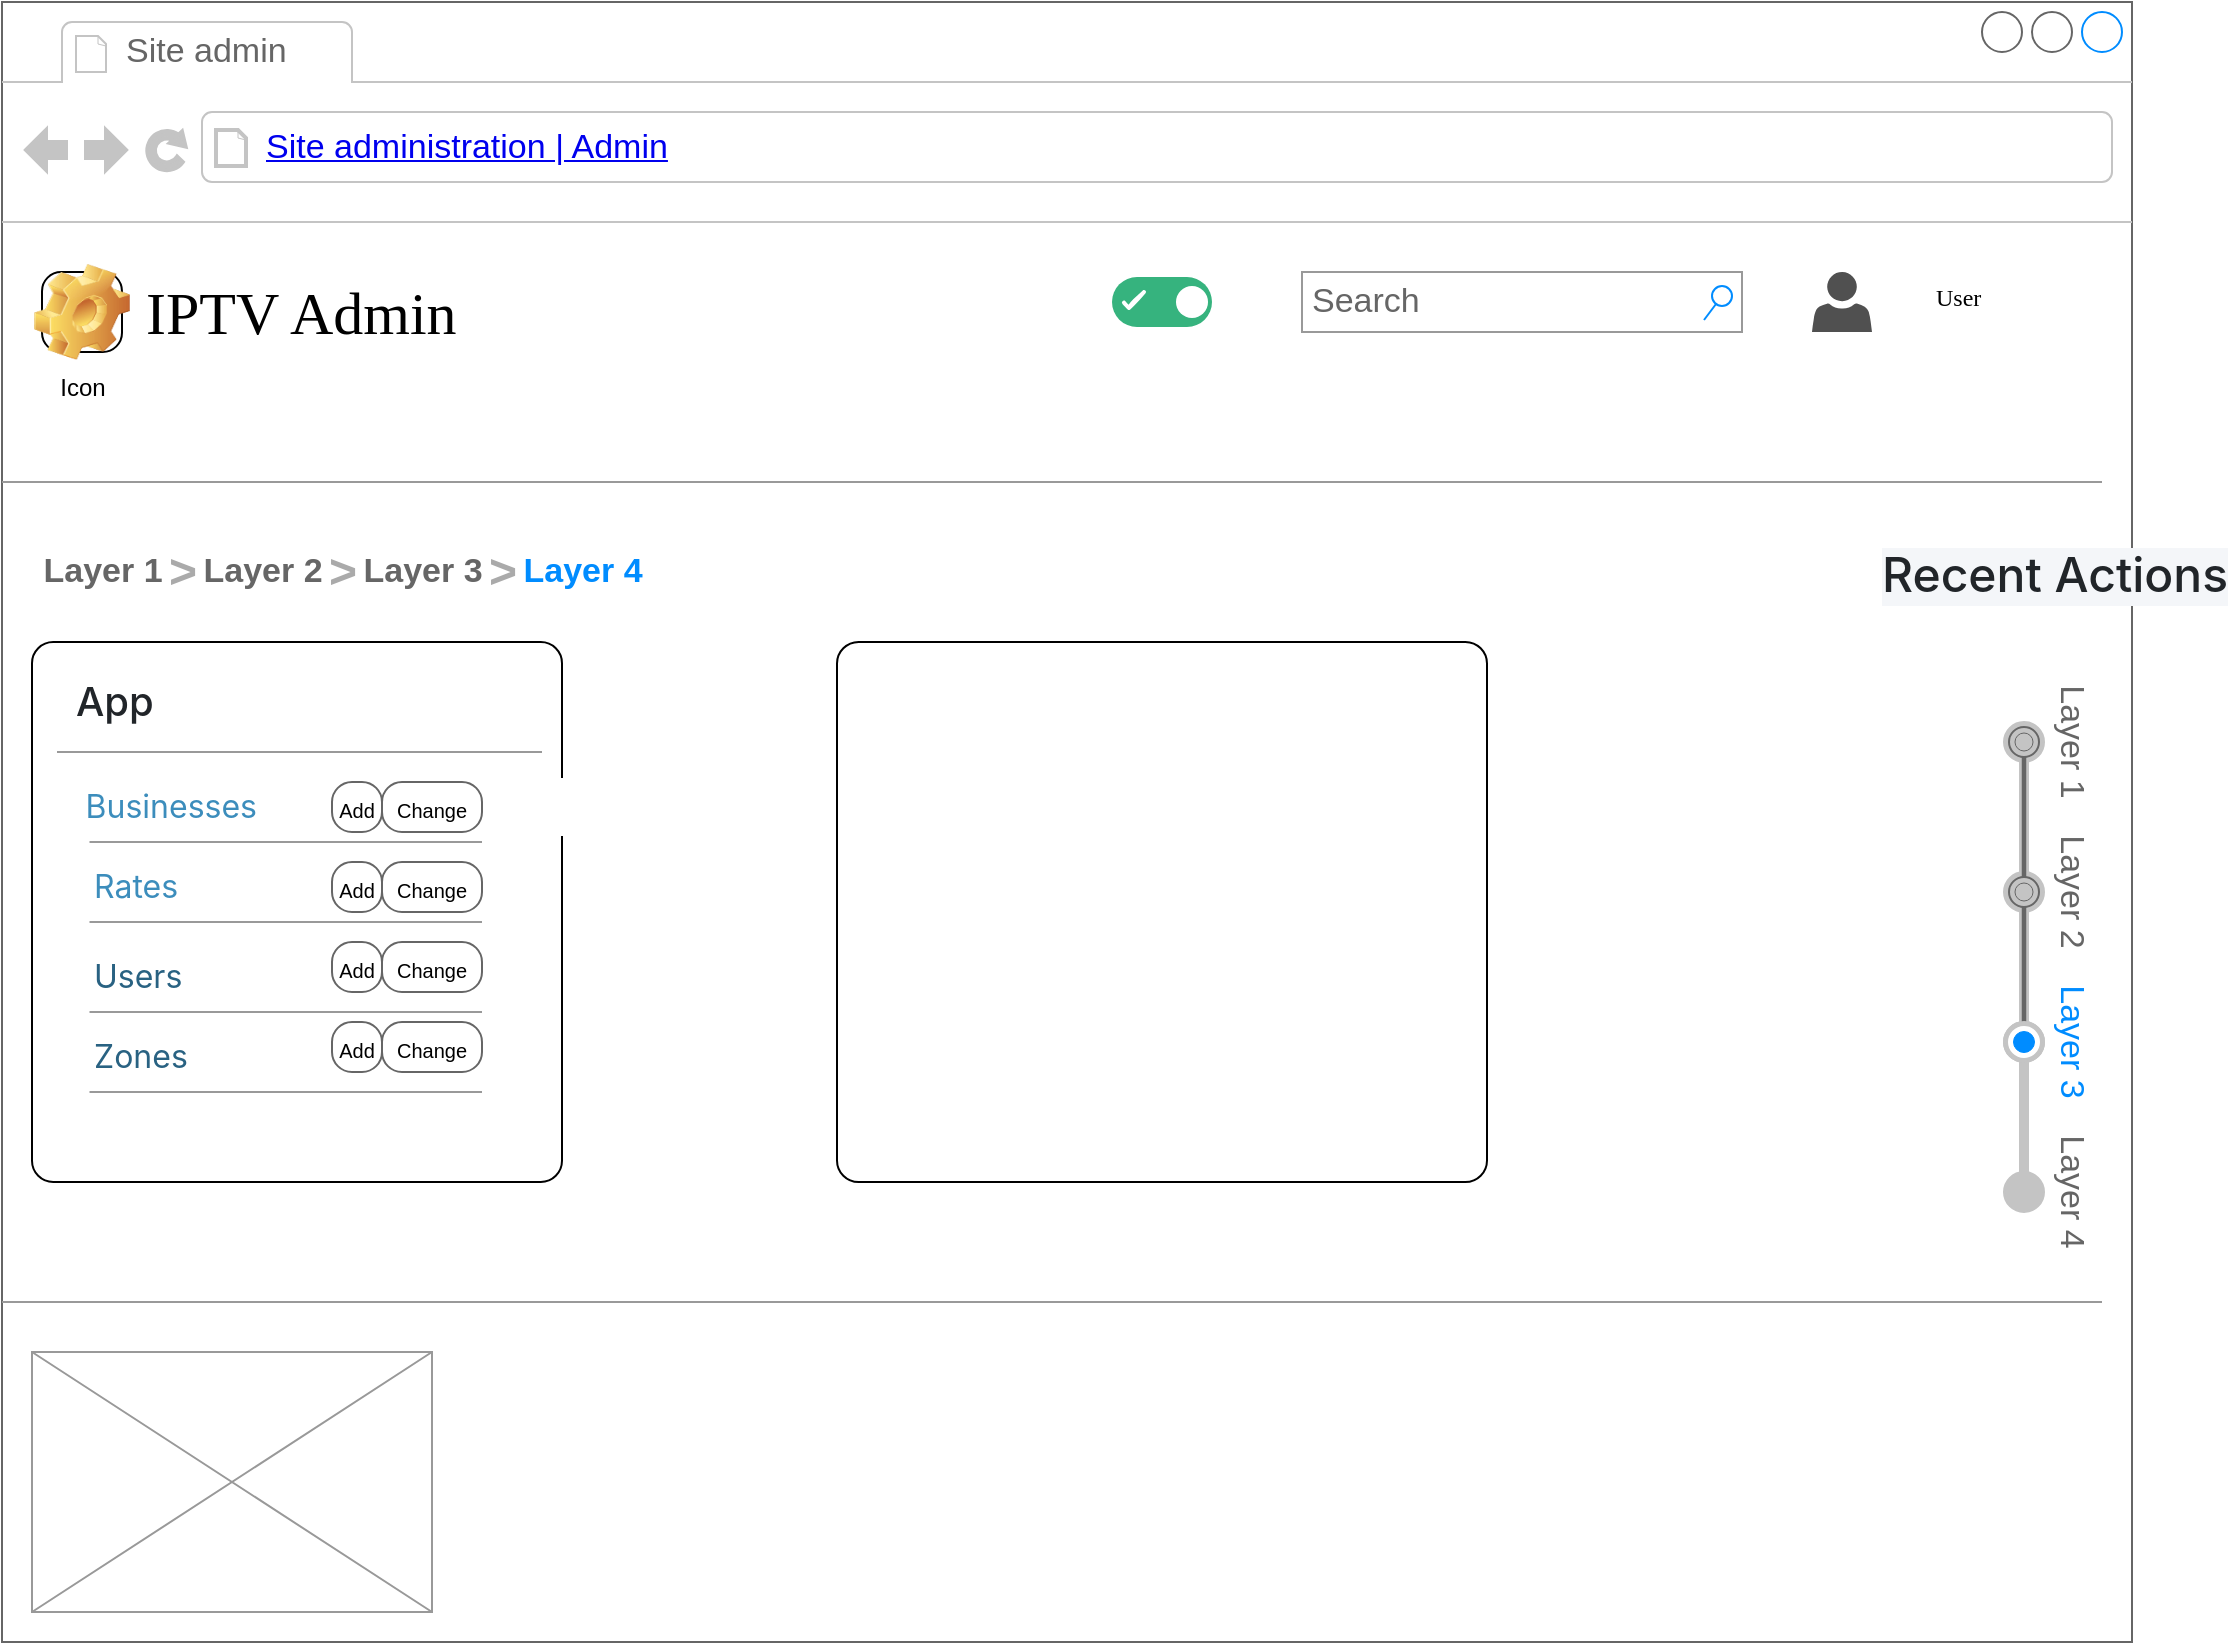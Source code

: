<mxfile version="26.2.2">
  <diagram name="Page-1" id="2cc2dc42-3aac-f2a9-1cec-7a8b7cbee084">
    <mxGraphModel dx="1799" dy="357" grid="1" gridSize="10" guides="1" tooltips="1" connect="1" arrows="1" fold="1" page="1" pageScale="1" pageWidth="1100" pageHeight="850" background="none" math="0" shadow="0">
      <root>
        <mxCell id="0" />
        <mxCell id="1" parent="0" />
        <mxCell id="7026571954dc6520-1" value="" style="strokeWidth=1;shadow=0;dashed=0;align=center;html=1;shape=mxgraph.mockup.containers.browserWindow;rSize=0;strokeColor=#666666;mainText=,;recursiveResize=0;rounded=0;labelBackgroundColor=none;fontFamily=Verdana;fontSize=12" parent="1" vertex="1">
          <mxGeometry x="-410" y="15" width="1065" height="820" as="geometry" />
        </mxCell>
        <mxCell id="5mNZTicwmbRbNyMPNMCN-61" value="" style="rounded=1;whiteSpace=wrap;html=1;arcSize=4;" vertex="1" parent="7026571954dc6520-1">
          <mxGeometry x="15" y="320" width="265" height="270" as="geometry" />
        </mxCell>
        <mxCell id="7026571954dc6520-2" value="Site admin" style="strokeWidth=1;shadow=0;dashed=0;align=center;html=1;shape=mxgraph.mockup.containers.anchor;fontSize=17;fontColor=#666666;align=left;" parent="7026571954dc6520-1" vertex="1">
          <mxGeometry x="60" y="12" width="110" height="26" as="geometry" />
        </mxCell>
        <mxCell id="7026571954dc6520-3" value="&lt;a href=&quot;https://cms-stg2.ipbasevn.com/admin/&quot;&gt;Site administration | Admin&lt;/a&gt;" style="strokeWidth=1;shadow=0;dashed=0;align=center;html=1;shape=mxgraph.mockup.containers.anchor;rSize=0;fontSize=17;fontColor=#666666;align=left;" parent="7026571954dc6520-1" vertex="1">
          <mxGeometry x="130" y="60" width="250" height="26" as="geometry" />
        </mxCell>
        <mxCell id="7026571954dc6520-4" value="IPTV Admin" style="text;html=1;points=[];align=left;verticalAlign=top;spacingTop=-4;fontSize=30;fontFamily=Verdana" parent="7026571954dc6520-1" vertex="1">
          <mxGeometry x="70" y="135" width="340" height="50" as="geometry" />
        </mxCell>
        <mxCell id="7026571954dc6520-14" value="Search" style="strokeWidth=1;shadow=0;dashed=0;align=center;html=1;shape=mxgraph.mockup.forms.searchBox;strokeColor=#999999;mainText=;strokeColor2=#008cff;fontColor=#666666;fontSize=17;align=left;spacingLeft=3;rounded=0;labelBackgroundColor=none;" parent="7026571954dc6520-1" vertex="1">
          <mxGeometry x="650" y="135" width="220" height="30" as="geometry" />
        </mxCell>
        <mxCell id="7026571954dc6520-15" value="" style="verticalLabelPosition=bottom;shadow=0;dashed=0;align=center;html=1;verticalAlign=top;strokeWidth=1;shape=mxgraph.mockup.markup.line;strokeColor=#999999;rounded=0;labelBackgroundColor=none;fillColor=#ffffff;fontFamily=Verdana;fontSize=12;fontColor=#000000;" parent="7026571954dc6520-1" vertex="1">
          <mxGeometry y="230" width="1050" height="20" as="geometry" />
        </mxCell>
        <mxCell id="7026571954dc6520-21" value="" style="verticalLabelPosition=bottom;shadow=0;dashed=0;align=center;html=1;verticalAlign=top;strokeWidth=1;shape=mxgraph.mockup.markup.line;strokeColor=#999999;rounded=0;labelBackgroundColor=none;fillColor=#ffffff;fontFamily=Verdana;fontSize=12;fontColor=#000000;" parent="7026571954dc6520-1" vertex="1">
          <mxGeometry y="640" width="1050" height="20" as="geometry" />
        </mxCell>
        <mxCell id="7026571954dc6520-22" value="" style="verticalLabelPosition=bottom;shadow=0;dashed=0;align=center;html=1;verticalAlign=top;strokeWidth=1;shape=mxgraph.mockup.graphics.simpleIcon;strokeColor=#999999;fillColor=#ffffff;rounded=0;labelBackgroundColor=none;fontFamily=Verdana;fontSize=12;fontColor=#000000;" parent="7026571954dc6520-1" vertex="1">
          <mxGeometry x="15" y="675" width="200" height="130" as="geometry" />
        </mxCell>
        <mxCell id="7026571954dc6520-31" value="&lt;h5 style=&quot;box-sizing: border-box; font-family: &amp;quot;Source Sans Pro&amp;quot;, -apple-system, BlinkMacSystemFont, &amp;quot;Segoe UI&amp;quot;, Roboto, &amp;quot;Helvetica Neue&amp;quot;, Arial, sans-serif, &amp;quot;Apple Color Emoji&amp;quot;, &amp;quot;Segoe UI Emoji&amp;quot;, &amp;quot;Segoe UI Symbol&amp;quot;; font-weight: 500; line-height: 1.2; color: rgb(33, 37, 41); font-size: 1.25rem; text-wrap-mode: wrap; background-color: rgb(255, 255, 255); margin: 0px !important;&quot; class=&quot;m-0&quot;&gt;App&lt;/h5&gt;" style="text;html=1;points=[];align=left;verticalAlign=top;spacingTop=-4;fontSize=15;fontFamily=Verdana" parent="7026571954dc6520-1" vertex="1">
          <mxGeometry x="35" y="335" width="170" height="30" as="geometry" />
        </mxCell>
        <mxCell id="7026571954dc6520-32" value="&lt;h4 style=&quot;box-sizing: border-box; margin-top: 0px; font-family: &amp;quot;Source Sans Pro&amp;quot;, -apple-system, BlinkMacSystemFont, &amp;quot;Segoe UI&amp;quot;, Roboto, &amp;quot;Helvetica Neue&amp;quot;, Arial, sans-serif, &amp;quot;Apple Color Emoji&amp;quot;, &amp;quot;Segoe UI Emoji&amp;quot;, &amp;quot;Segoe UI Symbol&amp;quot;; font-weight: 500; color: rgb(33, 37, 41); font-size: 1.5rem; text-wrap-mode: wrap; background-color: rgb(244, 246, 249); margin-bottom: 1rem !important;&quot; class=&quot;mb-3&quot;&gt;Recent Actions&lt;/h4&gt;" style="text;html=1;points=[];align=left;verticalAlign=top;spacingTop=-4;fontSize=15;fontFamily=Verdana" parent="7026571954dc6520-1" vertex="1">
          <mxGeometry x="938" y="270" width="85" height="65" as="geometry" />
        </mxCell>
        <mxCell id="7026571954dc6520-34" value="&lt;table style=&quot;border-collapse: collapse; width: 288.875px; margin-bottom: 0px; color: rgb(33, 37, 41); background-color: rgb(255, 255, 255); font-family: &amp;quot;Source Sans Pro&amp;quot;, -apple-system, BlinkMacSystemFont, &amp;quot;Segoe UI&amp;quot;, Roboto, &amp;quot;Helvetica Neue&amp;quot;, Arial, sans-serif, &amp;quot;Apple Color Emoji&amp;quot;, &amp;quot;Segoe UI Emoji&amp;quot;, &amp;quot;Segoe UI Symbol&amp;quot;; font-size: 16px;&quot; class=&quot;table table-sm&quot;&gt;&lt;tbody style=&quot;box-sizing: border-box;&quot;&gt;&lt;tr style=&quot;box-sizing: border-box;&quot;&gt;&lt;td style=&quot;box-sizing: border-box; padding: 0.3rem; vertical-align: top; border-top: none;&quot;&gt;&lt;a style=&quot;box-sizing: border-box; color: rgb(60, 141, 188); text-decoration-line: none; background-color: transparent;&quot; href=&quot;https://cms-stg2.ipbasevn.com/admin/app/business/&quot;&gt;Businesses&lt;/a&gt;&lt;/td&gt;&lt;/tr&gt;&lt;/tbody&gt;&lt;/table&gt;" style="text;html=1;points=[];align=left;verticalAlign=top;spacingTop=-4;fontSize=12;fontFamily=Verdana;whiteSpace=wrap;" parent="7026571954dc6520-1" vertex="1">
          <mxGeometry x="35" y="385" width="190" height="40" as="geometry" />
        </mxCell>
        <mxCell id="5mNZTicwmbRbNyMPNMCN-9" value="Layer 1" style="strokeWidth=1;shadow=0;dashed=0;align=center;html=1;shape=mxgraph.mockup.navigation.anchor;fontSize=17;fontColor=#666666;fontStyle=1;" vertex="1" parent="7026571954dc6520-1">
          <mxGeometry x="20" y="270" width="60" height="30" as="geometry" />
        </mxCell>
        <mxCell id="5mNZTicwmbRbNyMPNMCN-10" value="&gt;" style="strokeWidth=1;shadow=0;dashed=0;align=center;html=1;shape=mxgraph.mockup.navigation.anchor;fontSize=24;fontColor=#aaaaaa;fontStyle=1;" vertex="1" parent="7026571954dc6520-1">
          <mxGeometry x="80" y="270" width="20" height="30" as="geometry" />
        </mxCell>
        <mxCell id="5mNZTicwmbRbNyMPNMCN-11" value="Layer 2" style="strokeWidth=1;shadow=0;dashed=0;align=center;html=1;shape=mxgraph.mockup.navigation.anchor;fontSize=17;fontColor=#666666;fontStyle=1;" vertex="1" parent="7026571954dc6520-1">
          <mxGeometry x="100" y="270" width="60" height="30" as="geometry" />
        </mxCell>
        <mxCell id="5mNZTicwmbRbNyMPNMCN-12" value="&gt;" style="strokeWidth=1;shadow=0;dashed=0;align=center;html=1;shape=mxgraph.mockup.navigation.anchor;fontSize=24;fontColor=#aaaaaa;fontStyle=1;" vertex="1" parent="7026571954dc6520-1">
          <mxGeometry x="160" y="270" width="20" height="30" as="geometry" />
        </mxCell>
        <mxCell id="5mNZTicwmbRbNyMPNMCN-13" value="Layer 3" style="strokeWidth=1;shadow=0;dashed=0;align=center;html=1;shape=mxgraph.mockup.navigation.anchor;fontSize=17;fontColor=#666666;fontStyle=1;" vertex="1" parent="7026571954dc6520-1">
          <mxGeometry x="180" y="270" width="60" height="30" as="geometry" />
        </mxCell>
        <mxCell id="5mNZTicwmbRbNyMPNMCN-14" value="&gt;" style="strokeWidth=1;shadow=0;dashed=0;align=center;html=1;shape=mxgraph.mockup.navigation.anchor;fontSize=24;fontColor=#aaaaaa;fontStyle=1;" vertex="1" parent="7026571954dc6520-1">
          <mxGeometry x="240" y="270" width="20" height="30" as="geometry" />
        </mxCell>
        <mxCell id="5mNZTicwmbRbNyMPNMCN-15" value="Layer 4" style="strokeWidth=1;shadow=0;dashed=0;align=center;html=1;shape=mxgraph.mockup.navigation.anchor;fontSize=17;fontColor=#008cff;fontStyle=1;" vertex="1" parent="7026571954dc6520-1">
          <mxGeometry x="260" y="270" width="60" height="30" as="geometry" />
        </mxCell>
        <mxCell id="5mNZTicwmbRbNyMPNMCN-45" value="User" style="text;html=1;points=[];align=left;verticalAlign=top;spacingTop=-4;fontSize=12;fontFamily=Verdana;whiteSpace=wrap;" vertex="1" parent="7026571954dc6520-1">
          <mxGeometry x="965" y="137.5" width="30" height="20" as="geometry" />
        </mxCell>
        <mxCell id="5mNZTicwmbRbNyMPNMCN-62" value="Icon" style="icon;html=1;image=img/clipart/Gear_128x128.png;arcSize=24;" vertex="1" parent="7026571954dc6520-1">
          <mxGeometry x="20" y="135" width="40" height="40" as="geometry" />
        </mxCell>
        <mxCell id="5mNZTicwmbRbNyMPNMCN-64" value="" style="verticalLabelPosition=bottom;shadow=0;dashed=0;align=center;html=1;verticalAlign=top;strokeWidth=1;shape=mxgraph.mockup.markup.line;strokeColor=#999999;rounded=0;labelBackgroundColor=none;fillColor=#ffffff;fontFamily=Verdana;fontSize=12;fontColor=#000000;" vertex="1" parent="7026571954dc6520-1">
          <mxGeometry x="27.5" y="365" width="242.5" height="20" as="geometry" />
        </mxCell>
        <mxCell id="5mNZTicwmbRbNyMPNMCN-65" value="" style="verticalLabelPosition=bottom;shadow=0;dashed=0;align=center;html=1;verticalAlign=top;strokeWidth=1;shape=mxgraph.mockup.markup.line;strokeColor=#999999;rounded=0;labelBackgroundColor=none;fillColor=#ffffff;fontFamily=Verdana;fontSize=12;fontColor=#000000;" vertex="1" parent="7026571954dc6520-1">
          <mxGeometry x="43.75" y="410" width="196.25" height="20" as="geometry" />
        </mxCell>
        <mxCell id="5mNZTicwmbRbNyMPNMCN-66" value="&lt;a style=&quot;box-sizing: border-box; color: rgb(60, 141, 188); text-decoration-line: none; background-color: rgb(255, 255, 255); font-family: &amp;quot;Source Sans Pro&amp;quot;, -apple-system, BlinkMacSystemFont, &amp;quot;Segoe UI&amp;quot;, Roboto, &amp;quot;Helvetica Neue&amp;quot;, Arial, sans-serif, &amp;quot;Apple Color Emoji&amp;quot;, &amp;quot;Segoe UI Emoji&amp;quot;, &amp;quot;Segoe UI Symbol&amp;quot;; font-size: 16px;&quot; href=&quot;https://cms-stg2.ipbasevn.com/admin/app/rate/&quot;&gt;Rates&lt;/a&gt;" style="text;html=1;points=[];align=left;verticalAlign=top;spacingTop=-4;fontSize=12;fontFamily=Verdana;whiteSpace=wrap;" vertex="1" parent="7026571954dc6520-1">
          <mxGeometry x="43.75" y="430" width="190" height="40" as="geometry" />
        </mxCell>
        <mxCell id="5mNZTicwmbRbNyMPNMCN-67" value="" style="verticalLabelPosition=bottom;shadow=0;dashed=0;align=center;html=1;verticalAlign=top;strokeWidth=1;shape=mxgraph.mockup.markup.line;strokeColor=#999999;rounded=0;labelBackgroundColor=none;fillColor=#ffffff;fontFamily=Verdana;fontSize=12;fontColor=#000000;" vertex="1" parent="7026571954dc6520-1">
          <mxGeometry x="43.75" y="450" width="196.25" height="20" as="geometry" />
        </mxCell>
        <mxCell id="5mNZTicwmbRbNyMPNMCN-68" value="&lt;a style=&quot;box-sizing: border-box; color: rgb(41, 98, 130); text-decoration-line: none; background-color: rgb(255, 255, 255); font-family: &amp;quot;Source Sans Pro&amp;quot;, -apple-system, BlinkMacSystemFont, &amp;quot;Segoe UI&amp;quot;, Roboto, &amp;quot;Helvetica Neue&amp;quot;, Arial, sans-serif, &amp;quot;Apple Color Emoji&amp;quot;, &amp;quot;Segoe UI Emoji&amp;quot;, &amp;quot;Segoe UI Symbol&amp;quot;; font-size: 16px;&quot; href=&quot;https://cms-stg2.ipbasevn.com/admin/app/user/&quot;&gt;Users&lt;/a&gt;" style="text;html=1;points=[];align=left;verticalAlign=top;spacingTop=-4;fontSize=12;fontFamily=Verdana;whiteSpace=wrap;" vertex="1" parent="7026571954dc6520-1">
          <mxGeometry x="43.75" y="475" width="190" height="40" as="geometry" />
        </mxCell>
        <mxCell id="5mNZTicwmbRbNyMPNMCN-69" value="" style="verticalLabelPosition=bottom;shadow=0;dashed=0;align=center;html=1;verticalAlign=top;strokeWidth=1;shape=mxgraph.mockup.markup.line;strokeColor=#999999;rounded=0;labelBackgroundColor=none;fillColor=#ffffff;fontFamily=Verdana;fontSize=12;fontColor=#000000;" vertex="1" parent="7026571954dc6520-1">
          <mxGeometry x="43.75" y="495" width="196.25" height="20" as="geometry" />
        </mxCell>
        <mxCell id="5mNZTicwmbRbNyMPNMCN-70" value="&lt;a style=&quot;box-sizing: border-box; color: rgb(41, 98, 130); text-decoration-line: none; background-color: rgb(255, 255, 255); font-family: &amp;quot;Source Sans Pro&amp;quot;, -apple-system, BlinkMacSystemFont, &amp;quot;Segoe UI&amp;quot;, Roboto, &amp;quot;Helvetica Neue&amp;quot;, Arial, sans-serif, &amp;quot;Apple Color Emoji&amp;quot;, &amp;quot;Segoe UI Emoji&amp;quot;, &amp;quot;Segoe UI Symbol&amp;quot;; font-size: 16px;&quot; href=&quot;https://cms-stg2.ipbasevn.com/admin/app/zone/&quot;&gt;Zones&lt;/a&gt;" style="text;html=1;points=[];align=left;verticalAlign=top;spacingTop=-4;fontSize=12;fontFamily=Verdana;whiteSpace=wrap;" vertex="1" parent="7026571954dc6520-1">
          <mxGeometry x="43.75" y="515" width="190" height="40" as="geometry" />
        </mxCell>
        <mxCell id="5mNZTicwmbRbNyMPNMCN-71" value="" style="verticalLabelPosition=bottom;shadow=0;dashed=0;align=center;html=1;verticalAlign=top;strokeWidth=1;shape=mxgraph.mockup.markup.line;strokeColor=#999999;rounded=0;labelBackgroundColor=none;fillColor=#ffffff;fontFamily=Verdana;fontSize=12;fontColor=#000000;" vertex="1" parent="7026571954dc6520-1">
          <mxGeometry x="43.75" y="535" width="196.25" height="20" as="geometry" />
        </mxCell>
        <mxCell id="5mNZTicwmbRbNyMPNMCN-72" value="&lt;p&gt;&lt;span style=&quot;font-size: 10px;&quot;&gt;Change&lt;/span&gt;&lt;/p&gt;" style="strokeWidth=1;shadow=0;dashed=0;align=center;html=1;shape=mxgraph.mockup.buttons.button;strokeColor=#666666;mainText=;buttonStyle=round;fontSize=17;fontStyle=0;fillColor=none;whiteSpace=wrap;rounded=0;labelBackgroundColor=none;" vertex="1" parent="7026571954dc6520-1">
          <mxGeometry x="190" y="390" width="50" height="25" as="geometry" />
        </mxCell>
        <mxCell id="5mNZTicwmbRbNyMPNMCN-73" value="&lt;p&gt;&lt;span style=&quot;font-size: 10px;&quot;&gt;Add&lt;/span&gt;&lt;/p&gt;" style="strokeWidth=1;shadow=0;dashed=0;align=center;html=1;shape=mxgraph.mockup.buttons.button;strokeColor=#666666;mainText=;buttonStyle=round;fontSize=17;fontStyle=0;fillColor=none;whiteSpace=wrap;rounded=0;labelBackgroundColor=none;" vertex="1" parent="7026571954dc6520-1">
          <mxGeometry x="165" y="390" width="25" height="25" as="geometry" />
        </mxCell>
        <mxCell id="5mNZTicwmbRbNyMPNMCN-74" value="&lt;p&gt;&lt;span style=&quot;font-size: 10px;&quot;&gt;Change&lt;/span&gt;&lt;/p&gt;" style="strokeWidth=1;shadow=0;dashed=0;align=center;html=1;shape=mxgraph.mockup.buttons.button;strokeColor=#666666;mainText=;buttonStyle=round;fontSize=17;fontStyle=0;fillColor=none;whiteSpace=wrap;rounded=0;labelBackgroundColor=none;" vertex="1" parent="7026571954dc6520-1">
          <mxGeometry x="190" y="430" width="50" height="25" as="geometry" />
        </mxCell>
        <mxCell id="5mNZTicwmbRbNyMPNMCN-75" value="&lt;p&gt;&lt;span style=&quot;font-size: 10px;&quot;&gt;Add&lt;/span&gt;&lt;/p&gt;" style="strokeWidth=1;shadow=0;dashed=0;align=center;html=1;shape=mxgraph.mockup.buttons.button;strokeColor=#666666;mainText=;buttonStyle=round;fontSize=17;fontStyle=0;fillColor=none;whiteSpace=wrap;rounded=0;labelBackgroundColor=none;" vertex="1" parent="7026571954dc6520-1">
          <mxGeometry x="165" y="430" width="25" height="25" as="geometry" />
        </mxCell>
        <mxCell id="5mNZTicwmbRbNyMPNMCN-76" value="&lt;p&gt;&lt;span style=&quot;font-size: 10px;&quot;&gt;Change&lt;/span&gt;&lt;/p&gt;" style="strokeWidth=1;shadow=0;dashed=0;align=center;html=1;shape=mxgraph.mockup.buttons.button;strokeColor=#666666;mainText=;buttonStyle=round;fontSize=17;fontStyle=0;fillColor=none;whiteSpace=wrap;rounded=0;labelBackgroundColor=none;" vertex="1" parent="7026571954dc6520-1">
          <mxGeometry x="190" y="470" width="50" height="25" as="geometry" />
        </mxCell>
        <mxCell id="5mNZTicwmbRbNyMPNMCN-77" value="&lt;p&gt;&lt;span style=&quot;font-size: 10px;&quot;&gt;Add&lt;/span&gt;&lt;/p&gt;" style="strokeWidth=1;shadow=0;dashed=0;align=center;html=1;shape=mxgraph.mockup.buttons.button;strokeColor=#666666;mainText=;buttonStyle=round;fontSize=17;fontStyle=0;fillColor=none;whiteSpace=wrap;rounded=0;labelBackgroundColor=none;" vertex="1" parent="7026571954dc6520-1">
          <mxGeometry x="165" y="470" width="25" height="25" as="geometry" />
        </mxCell>
        <mxCell id="5mNZTicwmbRbNyMPNMCN-78" value="&lt;p&gt;&lt;span style=&quot;font-size: 10px;&quot;&gt;Change&lt;/span&gt;&lt;/p&gt;" style="strokeWidth=1;shadow=0;dashed=0;align=center;html=1;shape=mxgraph.mockup.buttons.button;strokeColor=#666666;mainText=;buttonStyle=round;fontSize=17;fontStyle=0;fillColor=none;whiteSpace=wrap;rounded=0;labelBackgroundColor=none;" vertex="1" parent="7026571954dc6520-1">
          <mxGeometry x="190" y="510" width="50" height="25" as="geometry" />
        </mxCell>
        <mxCell id="5mNZTicwmbRbNyMPNMCN-79" value="&lt;p&gt;&lt;span style=&quot;font-size: 10px;&quot;&gt;Add&lt;/span&gt;&lt;/p&gt;" style="strokeWidth=1;shadow=0;dashed=0;align=center;html=1;shape=mxgraph.mockup.buttons.button;strokeColor=#666666;mainText=;buttonStyle=round;fontSize=17;fontStyle=0;fillColor=none;whiteSpace=wrap;rounded=0;labelBackgroundColor=none;" vertex="1" parent="7026571954dc6520-1">
          <mxGeometry x="165" y="510" width="25" height="25" as="geometry" />
        </mxCell>
        <mxCell id="5mNZTicwmbRbNyMPNMCN-84" value="" style="fillColor=#36B37E;strokeColor=none;rounded=1;arcSize=50;sketch=0;hachureGap=4;pointerEvents=0;fontFamily=Architects Daughter;fontSource=https%3A%2F%2Ffonts.googleapis.com%2Fcss%3Ffamily%3DArchitects%2BDaughter;fontSize=20;" vertex="1" parent="7026571954dc6520-1">
          <mxGeometry x="555" y="137.5" width="50" height="25" as="geometry" />
        </mxCell>
        <mxCell id="5mNZTicwmbRbNyMPNMCN-85" value="" style="shape=ellipse;strokeColor=none;fillColor=#ffffff;sketch=0;hachureGap=4;pointerEvents=0;fontFamily=Architects Daughter;fontSource=https%3A%2F%2Ffonts.googleapis.com%2Fcss%3Ffamily%3DArchitects%2BDaughter;fontSize=20;" vertex="1" parent="5mNZTicwmbRbNyMPNMCN-84">
          <mxGeometry x="1" y="0.5" width="16" height="16" relative="1" as="geometry">
            <mxPoint x="-18" y="-8" as="offset" />
          </mxGeometry>
        </mxCell>
        <mxCell id="5mNZTicwmbRbNyMPNMCN-86" value="" style="html=1;shadow=0;dashed=0;shape=mxgraph.atlassian.check;strokeColor=#ffffff;strokeWidth=2;sketch=1;hachureGap=4;pointerEvents=0;fontFamily=Architects Daughter;fontSource=https%3A%2F%2Ffonts.googleapis.com%2Fcss%3Ffamily%3DArchitects%2BDaughter;fontSize=20;" vertex="1" parent="5mNZTicwmbRbNyMPNMCN-84">
          <mxGeometry y="0.5" width="10" height="8" relative="1" as="geometry">
            <mxPoint x="6" y="-5" as="offset" />
          </mxGeometry>
        </mxCell>
        <mxCell id="5mNZTicwmbRbNyMPNMCN-88" value="" style="sketch=0;pointerEvents=1;shadow=0;dashed=0;html=1;strokeColor=none;labelPosition=center;verticalLabelPosition=bottom;verticalAlign=top;align=center;fillColor=#505050;shape=mxgraph.mscae.intune.account_portal" vertex="1" parent="7026571954dc6520-1">
          <mxGeometry x="905" y="135" width="30" height="30" as="geometry" />
        </mxCell>
        <mxCell id="5mNZTicwmbRbNyMPNMCN-89" value="&lt;table border=&quot;0&quot; cellpadding=&quot;0&quot; cellspacing=&quot;0&quot; width=&quot;100%&quot; height=&quot;100%&quot; style=&quot;font-size:1em;&quot;&gt;&lt;tr height=&quot;0%&quot;&gt;&lt;td width=&quot;25%&quot;&gt;Layer 1&lt;/td&gt;&lt;td width=&quot;25%&quot;&gt;Layer 2&lt;/td&gt;&lt;td width=&quot;25%&quot; style=&quot;color:#008cff;&quot;&gt;Layer 3&lt;/td&gt;&lt;td width=&quot;25%&quot;&gt;Layer 4&lt;/td&gt;&lt;/tr&gt;&lt;tr height=&quot;100%&quot;&gt;&lt;td/&gt;&lt;/tr&gt;&lt;/table&gt;" style="strokeWidth=1;shadow=0;dashed=0;align=center;html=1;shape=mxgraph.mockup.navigation.stepBar;strokeColor=#c4c4c4;textColor=#666666;textColor2=#008cff;mainText=,,+,;textSize=17;fillColor=#666666;overflow=fill;fontSize=17;fontColor=#666666;rotation=90;" vertex="1" parent="7026571954dc6520-1">
          <mxGeometry x="870" y="457.5" width="300" height="50" as="geometry" />
        </mxCell>
        <mxCell id="5mNZTicwmbRbNyMPNMCN-133" value="" style="rounded=1;whiteSpace=wrap;html=1;arcSize=4;" vertex="1" parent="7026571954dc6520-1">
          <mxGeometry x="417.5" y="320" width="325" height="270" as="geometry" />
        </mxCell>
      </root>
    </mxGraphModel>
  </diagram>
</mxfile>
